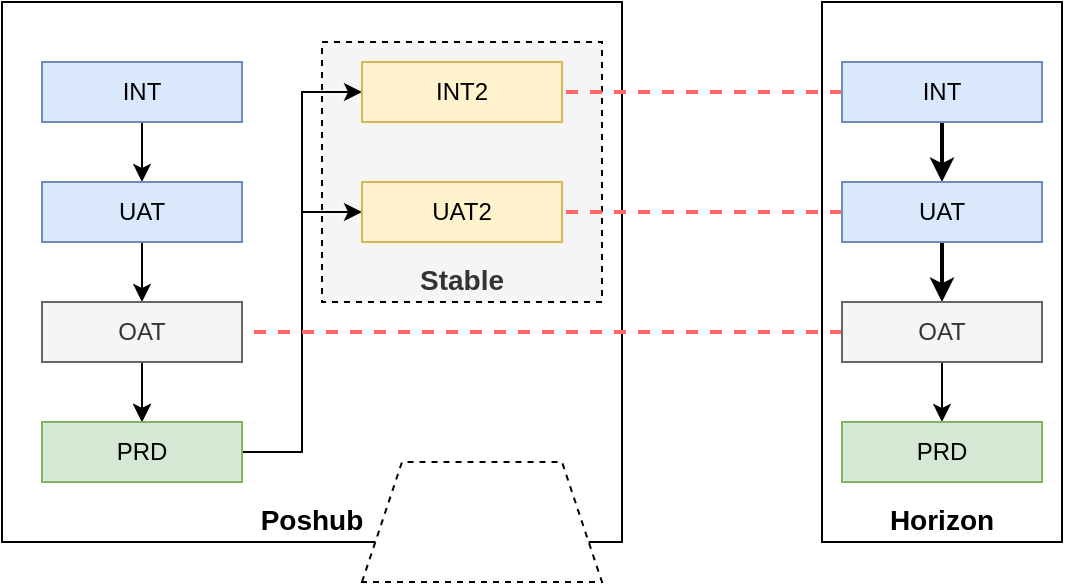 <mxfile version="20.7.2" type="github"><diagram id="qH5oBzDhGJCajl7ZaMK2" name="Page-1"><mxGraphModel dx="717" dy="1448" grid="1" gridSize="10" guides="1" tooltips="1" connect="1" arrows="1" fold="1" page="1" pageScale="1" pageWidth="827" pageHeight="1169" math="0" shadow="0"><root><mxCell id="0"/><mxCell id="1" parent="0"/><mxCell id="00HUXX-bjF2ofL3nJzH--35" value="Poshub" style="rounded=0;whiteSpace=wrap;html=1;verticalAlign=bottom;fontSize=14;fontStyle=1;align=center;spacingLeft=0;" vertex="1" parent="1"><mxGeometry x="150" y="130" width="310" height="270" as="geometry"/></mxCell><mxCell id="00HUXX-bjF2ofL3nJzH--38" value="Stable" style="rounded=0;whiteSpace=wrap;html=1;fontSize=14;fillColor=#f5f5f5;fontColor=#333333;strokeColor=default;dashed=1;verticalAlign=bottom;fontStyle=1" vertex="1" parent="1"><mxGeometry x="310" y="150" width="140" height="130" as="geometry"/></mxCell><mxCell id="00HUXX-bjF2ofL3nJzH--33" value="Horizon" style="rounded=0;whiteSpace=wrap;html=1;verticalAlign=bottom;fontStyle=1;fontSize=14;" vertex="1" parent="1"><mxGeometry x="560" y="130" width="120" height="270" as="geometry"/></mxCell><mxCell id="00HUXX-bjF2ofL3nJzH--11" style="edgeStyle=orthogonalEdgeStyle;rounded=0;orthogonalLoop=1;jettySize=auto;html=1;entryX=0.5;entryY=0;entryDx=0;entryDy=0;" edge="1" parent="1" source="00HUXX-bjF2ofL3nJzH--1" target="00HUXX-bjF2ofL3nJzH--2"><mxGeometry relative="1" as="geometry"/></mxCell><mxCell id="00HUXX-bjF2ofL3nJzH--1" value="INT" style="rounded=0;whiteSpace=wrap;html=1;fillColor=#dae8fc;strokeColor=#6c8ebf;" vertex="1" parent="1"><mxGeometry x="170" y="160" width="100" height="30" as="geometry"/></mxCell><mxCell id="00HUXX-bjF2ofL3nJzH--10" style="edgeStyle=orthogonalEdgeStyle;rounded=0;orthogonalLoop=1;jettySize=auto;html=1;entryX=0.5;entryY=0;entryDx=0;entryDy=0;" edge="1" parent="1" source="00HUXX-bjF2ofL3nJzH--2" target="00HUXX-bjF2ofL3nJzH--3"><mxGeometry relative="1" as="geometry"/></mxCell><mxCell id="00HUXX-bjF2ofL3nJzH--2" value="UAT" style="rounded=0;whiteSpace=wrap;html=1;fillColor=#dae8fc;strokeColor=#6c8ebf;" vertex="1" parent="1"><mxGeometry x="170" y="220" width="100" height="30" as="geometry"/></mxCell><mxCell id="00HUXX-bjF2ofL3nJzH--9" style="edgeStyle=orthogonalEdgeStyle;rounded=0;orthogonalLoop=1;jettySize=auto;html=1;entryX=0.5;entryY=0;entryDx=0;entryDy=0;" edge="1" parent="1" source="00HUXX-bjF2ofL3nJzH--3" target="00HUXX-bjF2ofL3nJzH--4"><mxGeometry relative="1" as="geometry"/></mxCell><mxCell id="00HUXX-bjF2ofL3nJzH--12" value="" style="edgeStyle=orthogonalEdgeStyle;rounded=0;orthogonalLoop=1;jettySize=auto;html=1;" edge="1" parent="1" source="00HUXX-bjF2ofL3nJzH--3" target="00HUXX-bjF2ofL3nJzH--4"><mxGeometry relative="1" as="geometry"/></mxCell><mxCell id="00HUXX-bjF2ofL3nJzH--3" value="OAT" style="rounded=0;whiteSpace=wrap;html=1;fillColor=#f5f5f5;fontColor=#333333;strokeColor=#666666;" vertex="1" parent="1"><mxGeometry x="170" y="280" width="100" height="30" as="geometry"/></mxCell><mxCell id="00HUXX-bjF2ofL3nJzH--15" style="edgeStyle=orthogonalEdgeStyle;rounded=0;orthogonalLoop=1;jettySize=auto;html=1;entryX=0;entryY=0.5;entryDx=0;entryDy=0;" edge="1" parent="1" source="00HUXX-bjF2ofL3nJzH--4" target="00HUXX-bjF2ofL3nJzH--5"><mxGeometry relative="1" as="geometry"/></mxCell><mxCell id="00HUXX-bjF2ofL3nJzH--16" style="edgeStyle=orthogonalEdgeStyle;rounded=0;orthogonalLoop=1;jettySize=auto;html=1;entryX=0;entryY=0.5;entryDx=0;entryDy=0;" edge="1" parent="1" source="00HUXX-bjF2ofL3nJzH--4" target="00HUXX-bjF2ofL3nJzH--6"><mxGeometry relative="1" as="geometry"/></mxCell><mxCell id="00HUXX-bjF2ofL3nJzH--4" value="PRD" style="rounded=0;whiteSpace=wrap;html=1;fillColor=#d5e8d4;strokeColor=#82b366;" vertex="1" parent="1"><mxGeometry x="170" y="340" width="100" height="30" as="geometry"/></mxCell><mxCell id="00HUXX-bjF2ofL3nJzH--5" value="INT2" style="rounded=0;whiteSpace=wrap;html=1;fillColor=#fff2cc;strokeColor=#d6b656;" vertex="1" parent="1"><mxGeometry x="330" y="160" width="100" height="30" as="geometry"/></mxCell><mxCell id="00HUXX-bjF2ofL3nJzH--6" value="UAT2" style="rounded=0;whiteSpace=wrap;html=1;fillColor=#fff2cc;strokeColor=#d6b656;" vertex="1" parent="1"><mxGeometry x="330" y="220" width="100" height="30" as="geometry"/></mxCell><mxCell id="00HUXX-bjF2ofL3nJzH--21" style="edgeStyle=orthogonalEdgeStyle;rounded=0;orthogonalLoop=1;jettySize=auto;html=1;dashed=1;endArrow=none;endFill=0;strokeWidth=2;strokeColor=#FF6666;" edge="1" parent="1" source="00HUXX-bjF2ofL3nJzH--13" target="00HUXX-bjF2ofL3nJzH--5"><mxGeometry relative="1" as="geometry"/></mxCell><mxCell id="00HUXX-bjF2ofL3nJzH--29" style="edgeStyle=orthogonalEdgeStyle;rounded=0;orthogonalLoop=1;jettySize=auto;html=1;entryX=0.5;entryY=0;entryDx=0;entryDy=0;endArrow=classic;endFill=1;strokeWidth=2;" edge="1" parent="1" source="00HUXX-bjF2ofL3nJzH--13" target="00HUXX-bjF2ofL3nJzH--17"><mxGeometry relative="1" as="geometry"/></mxCell><mxCell id="00HUXX-bjF2ofL3nJzH--13" value="INT" style="rounded=0;whiteSpace=wrap;html=1;fillColor=#dae8fc;strokeColor=#6c8ebf;" vertex="1" parent="1"><mxGeometry x="570" y="160" width="100" height="30" as="geometry"/></mxCell><mxCell id="00HUXX-bjF2ofL3nJzH--26" style="edgeStyle=orthogonalEdgeStyle;rounded=0;orthogonalLoop=1;jettySize=auto;html=1;entryX=1;entryY=0.5;entryDx=0;entryDy=0;dashed=1;endArrow=none;endFill=0;strokeWidth=2;strokeColor=#FF6666;" edge="1" parent="1" source="00HUXX-bjF2ofL3nJzH--17" target="00HUXX-bjF2ofL3nJzH--6"><mxGeometry relative="1" as="geometry"/></mxCell><mxCell id="00HUXX-bjF2ofL3nJzH--30" style="edgeStyle=orthogonalEdgeStyle;rounded=0;orthogonalLoop=1;jettySize=auto;html=1;entryX=0.5;entryY=0;entryDx=0;entryDy=0;startArrow=none;startFill=0;endArrow=classic;endFill=1;strokeWidth=2;" edge="1" parent="1" source="00HUXX-bjF2ofL3nJzH--17" target="00HUXX-bjF2ofL3nJzH--27"><mxGeometry relative="1" as="geometry"/></mxCell><mxCell id="00HUXX-bjF2ofL3nJzH--17" value="UAT" style="rounded=0;whiteSpace=wrap;html=1;fillColor=#dae8fc;strokeColor=#6c8ebf;" vertex="1" parent="1"><mxGeometry x="570" y="220" width="100" height="30" as="geometry"/></mxCell><mxCell id="00HUXX-bjF2ofL3nJzH--28" style="edgeStyle=orthogonalEdgeStyle;rounded=0;orthogonalLoop=1;jettySize=auto;html=1;entryX=1;entryY=0.5;entryDx=0;entryDy=0;endArrow=none;endFill=0;dashed=1;strokeWidth=2;strokeColor=#FF6666;" edge="1" parent="1" source="00HUXX-bjF2ofL3nJzH--27" target="00HUXX-bjF2ofL3nJzH--3"><mxGeometry relative="1" as="geometry"/></mxCell><mxCell id="00HUXX-bjF2ofL3nJzH--32" style="edgeStyle=orthogonalEdgeStyle;rounded=0;orthogonalLoop=1;jettySize=auto;html=1;entryX=0.5;entryY=0;entryDx=0;entryDy=0;startArrow=none;startFill=0;endArrow=classic;endFill=1;" edge="1" parent="1" source="00HUXX-bjF2ofL3nJzH--27" target="00HUXX-bjF2ofL3nJzH--31"><mxGeometry relative="1" as="geometry"/></mxCell><mxCell id="00HUXX-bjF2ofL3nJzH--27" value="OAT" style="rounded=0;whiteSpace=wrap;html=1;fillColor=#f5f5f5;fontColor=#333333;strokeColor=#666666;" vertex="1" parent="1"><mxGeometry x="570" y="280" width="100" height="30" as="geometry"/></mxCell><mxCell id="00HUXX-bjF2ofL3nJzH--31" value="PRD" style="rounded=0;whiteSpace=wrap;html=1;fillColor=#d5e8d4;strokeColor=#82b366;" vertex="1" parent="1"><mxGeometry x="570" y="340" width="100" height="30" as="geometry"/></mxCell><mxCell id="00HUXX-bjF2ofL3nJzH--43" value="" style="shape=trapezoid;perimeter=trapezoidPerimeter;whiteSpace=wrap;html=1;fixedSize=1;dashed=1;labelBackgroundColor=none;strokeColor=default;fontSize=14;" vertex="1" parent="1"><mxGeometry x="330" y="360" width="120" height="60" as="geometry"/></mxCell></root></mxGraphModel></diagram></mxfile>